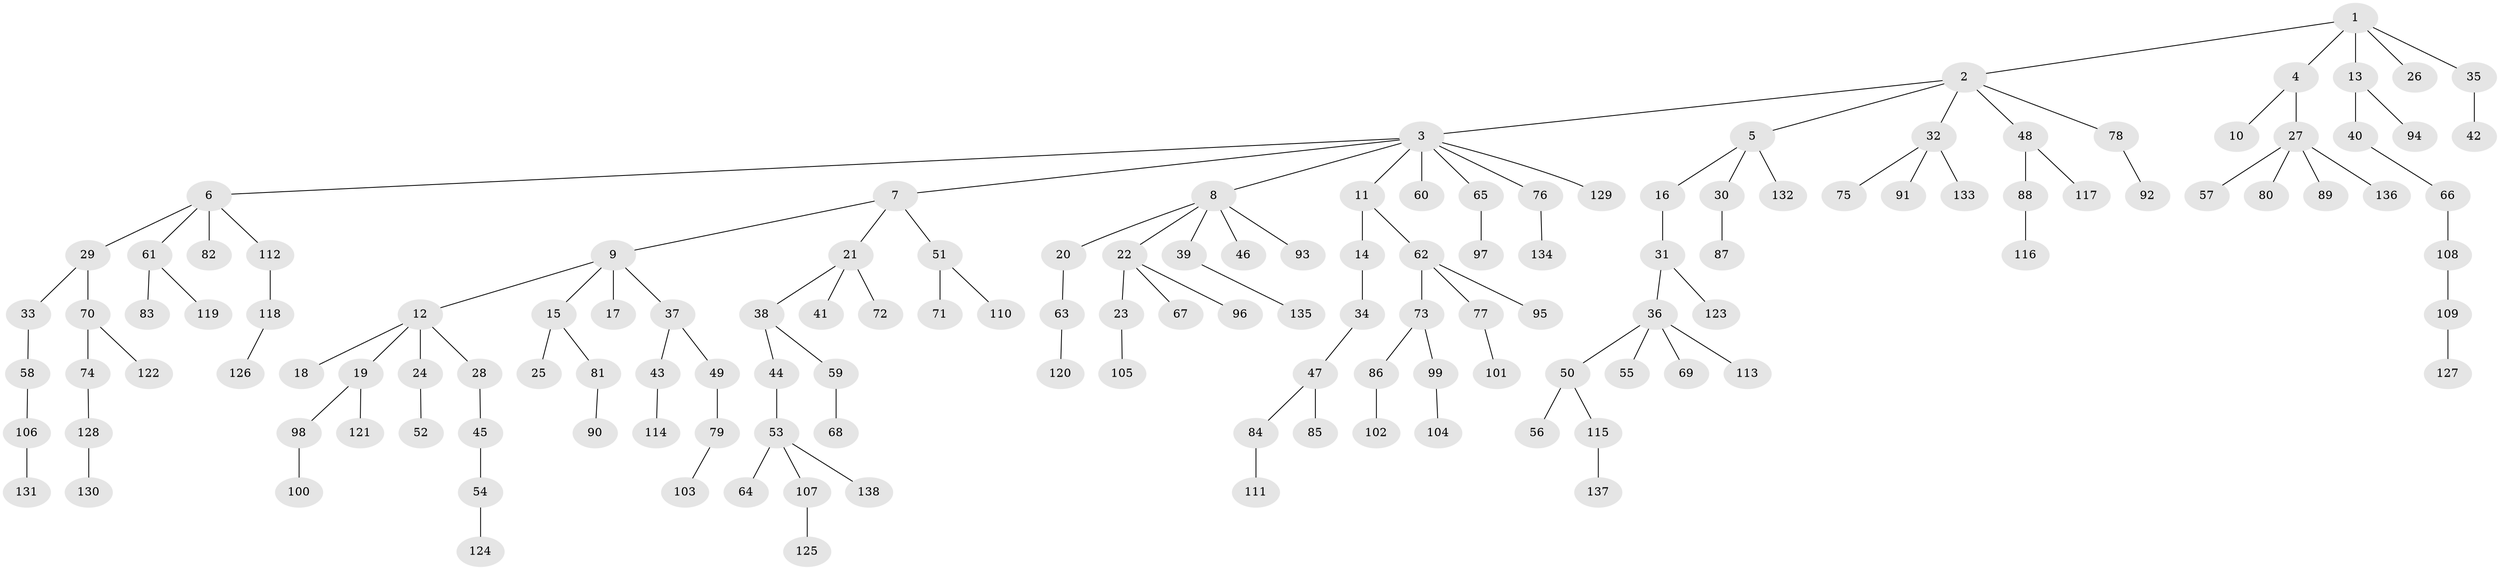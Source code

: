 // coarse degree distribution, {4: 0.06593406593406594, 13: 0.01098901098901099, 2: 0.18681318681318682, 5: 0.03296703296703297, 8: 0.02197802197802198, 3: 0.08791208791208792, 1: 0.5934065934065934}
// Generated by graph-tools (version 1.1) at 2025/52/02/27/25 19:52:11]
// undirected, 138 vertices, 137 edges
graph export_dot {
graph [start="1"]
  node [color=gray90,style=filled];
  1;
  2;
  3;
  4;
  5;
  6;
  7;
  8;
  9;
  10;
  11;
  12;
  13;
  14;
  15;
  16;
  17;
  18;
  19;
  20;
  21;
  22;
  23;
  24;
  25;
  26;
  27;
  28;
  29;
  30;
  31;
  32;
  33;
  34;
  35;
  36;
  37;
  38;
  39;
  40;
  41;
  42;
  43;
  44;
  45;
  46;
  47;
  48;
  49;
  50;
  51;
  52;
  53;
  54;
  55;
  56;
  57;
  58;
  59;
  60;
  61;
  62;
  63;
  64;
  65;
  66;
  67;
  68;
  69;
  70;
  71;
  72;
  73;
  74;
  75;
  76;
  77;
  78;
  79;
  80;
  81;
  82;
  83;
  84;
  85;
  86;
  87;
  88;
  89;
  90;
  91;
  92;
  93;
  94;
  95;
  96;
  97;
  98;
  99;
  100;
  101;
  102;
  103;
  104;
  105;
  106;
  107;
  108;
  109;
  110;
  111;
  112;
  113;
  114;
  115;
  116;
  117;
  118;
  119;
  120;
  121;
  122;
  123;
  124;
  125;
  126;
  127;
  128;
  129;
  130;
  131;
  132;
  133;
  134;
  135;
  136;
  137;
  138;
  1 -- 2;
  1 -- 4;
  1 -- 13;
  1 -- 26;
  1 -- 35;
  2 -- 3;
  2 -- 5;
  2 -- 32;
  2 -- 48;
  2 -- 78;
  3 -- 6;
  3 -- 7;
  3 -- 8;
  3 -- 11;
  3 -- 60;
  3 -- 65;
  3 -- 76;
  3 -- 129;
  4 -- 10;
  4 -- 27;
  5 -- 16;
  5 -- 30;
  5 -- 132;
  6 -- 29;
  6 -- 61;
  6 -- 82;
  6 -- 112;
  7 -- 9;
  7 -- 21;
  7 -- 51;
  8 -- 20;
  8 -- 22;
  8 -- 39;
  8 -- 46;
  8 -- 93;
  9 -- 12;
  9 -- 15;
  9 -- 17;
  9 -- 37;
  11 -- 14;
  11 -- 62;
  12 -- 18;
  12 -- 19;
  12 -- 24;
  12 -- 28;
  13 -- 40;
  13 -- 94;
  14 -- 34;
  15 -- 25;
  15 -- 81;
  16 -- 31;
  19 -- 98;
  19 -- 121;
  20 -- 63;
  21 -- 38;
  21 -- 41;
  21 -- 72;
  22 -- 23;
  22 -- 67;
  22 -- 96;
  23 -- 105;
  24 -- 52;
  27 -- 57;
  27 -- 80;
  27 -- 89;
  27 -- 136;
  28 -- 45;
  29 -- 33;
  29 -- 70;
  30 -- 87;
  31 -- 36;
  31 -- 123;
  32 -- 75;
  32 -- 91;
  32 -- 133;
  33 -- 58;
  34 -- 47;
  35 -- 42;
  36 -- 50;
  36 -- 55;
  36 -- 69;
  36 -- 113;
  37 -- 43;
  37 -- 49;
  38 -- 44;
  38 -- 59;
  39 -- 135;
  40 -- 66;
  43 -- 114;
  44 -- 53;
  45 -- 54;
  47 -- 84;
  47 -- 85;
  48 -- 88;
  48 -- 117;
  49 -- 79;
  50 -- 56;
  50 -- 115;
  51 -- 71;
  51 -- 110;
  53 -- 64;
  53 -- 107;
  53 -- 138;
  54 -- 124;
  58 -- 106;
  59 -- 68;
  61 -- 83;
  61 -- 119;
  62 -- 73;
  62 -- 77;
  62 -- 95;
  63 -- 120;
  65 -- 97;
  66 -- 108;
  70 -- 74;
  70 -- 122;
  73 -- 86;
  73 -- 99;
  74 -- 128;
  76 -- 134;
  77 -- 101;
  78 -- 92;
  79 -- 103;
  81 -- 90;
  84 -- 111;
  86 -- 102;
  88 -- 116;
  98 -- 100;
  99 -- 104;
  106 -- 131;
  107 -- 125;
  108 -- 109;
  109 -- 127;
  112 -- 118;
  115 -- 137;
  118 -- 126;
  128 -- 130;
}
